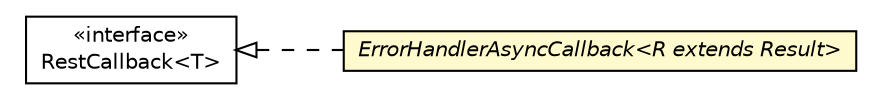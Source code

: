 #!/usr/local/bin/dot
#
# Class diagram 
# Generated by UMLGraph version R5_6-24-gf6e263 (http://www.umlgraph.org/)
#

digraph G {
	edge [fontname="Helvetica",fontsize=10,labelfontname="Helvetica",labelfontsize=10];
	node [fontname="Helvetica",fontsize=10,shape=plaintext];
	nodesep=0.25;
	ranksep=0.5;
	rankdir=LR;
	// com.gwtplatform.dispatch.client.rest.RestCallback<T>
	c178583 [label=<<table title="com.gwtplatform.dispatch.client.rest.RestCallback" border="0" cellborder="1" cellspacing="0" cellpadding="2" port="p" href="../../../dispatch/client/rest/RestCallback.html">
		<tr><td><table border="0" cellspacing="0" cellpadding="1">
<tr><td align="center" balign="center"> &#171;interface&#187; </td></tr>
<tr><td align="center" balign="center"> RestCallback&lt;T&gt; </td></tr>
		</table></td></tr>
		</table>>, URL="../../../dispatch/client/rest/RestCallback.html", fontname="Helvetica", fontcolor="black", fontsize=10.0];
	// com.gwtplatform.carstore.client.util.ErrorHandlerAsyncCallback<R extends com.gwtplatform.dispatch.shared.Result>
	c178859 [label=<<table title="com.gwtplatform.carstore.client.util.ErrorHandlerAsyncCallback" border="0" cellborder="1" cellspacing="0" cellpadding="2" port="p" bgcolor="lemonChiffon" href="./ErrorHandlerAsyncCallback.html">
		<tr><td><table border="0" cellspacing="0" cellpadding="1">
<tr><td align="center" balign="center"><font face="Helvetica-Oblique"> ErrorHandlerAsyncCallback&lt;R extends Result&gt; </font></td></tr>
		</table></td></tr>
		</table>>, URL="./ErrorHandlerAsyncCallback.html", fontname="Helvetica", fontcolor="black", fontsize=10.0];
	//com.gwtplatform.carstore.client.util.ErrorHandlerAsyncCallback<R extends com.gwtplatform.dispatch.shared.Result> implements com.gwtplatform.dispatch.client.rest.RestCallback<T>
	c178583:p -> c178859:p [dir=back,arrowtail=empty,style=dashed];
}

